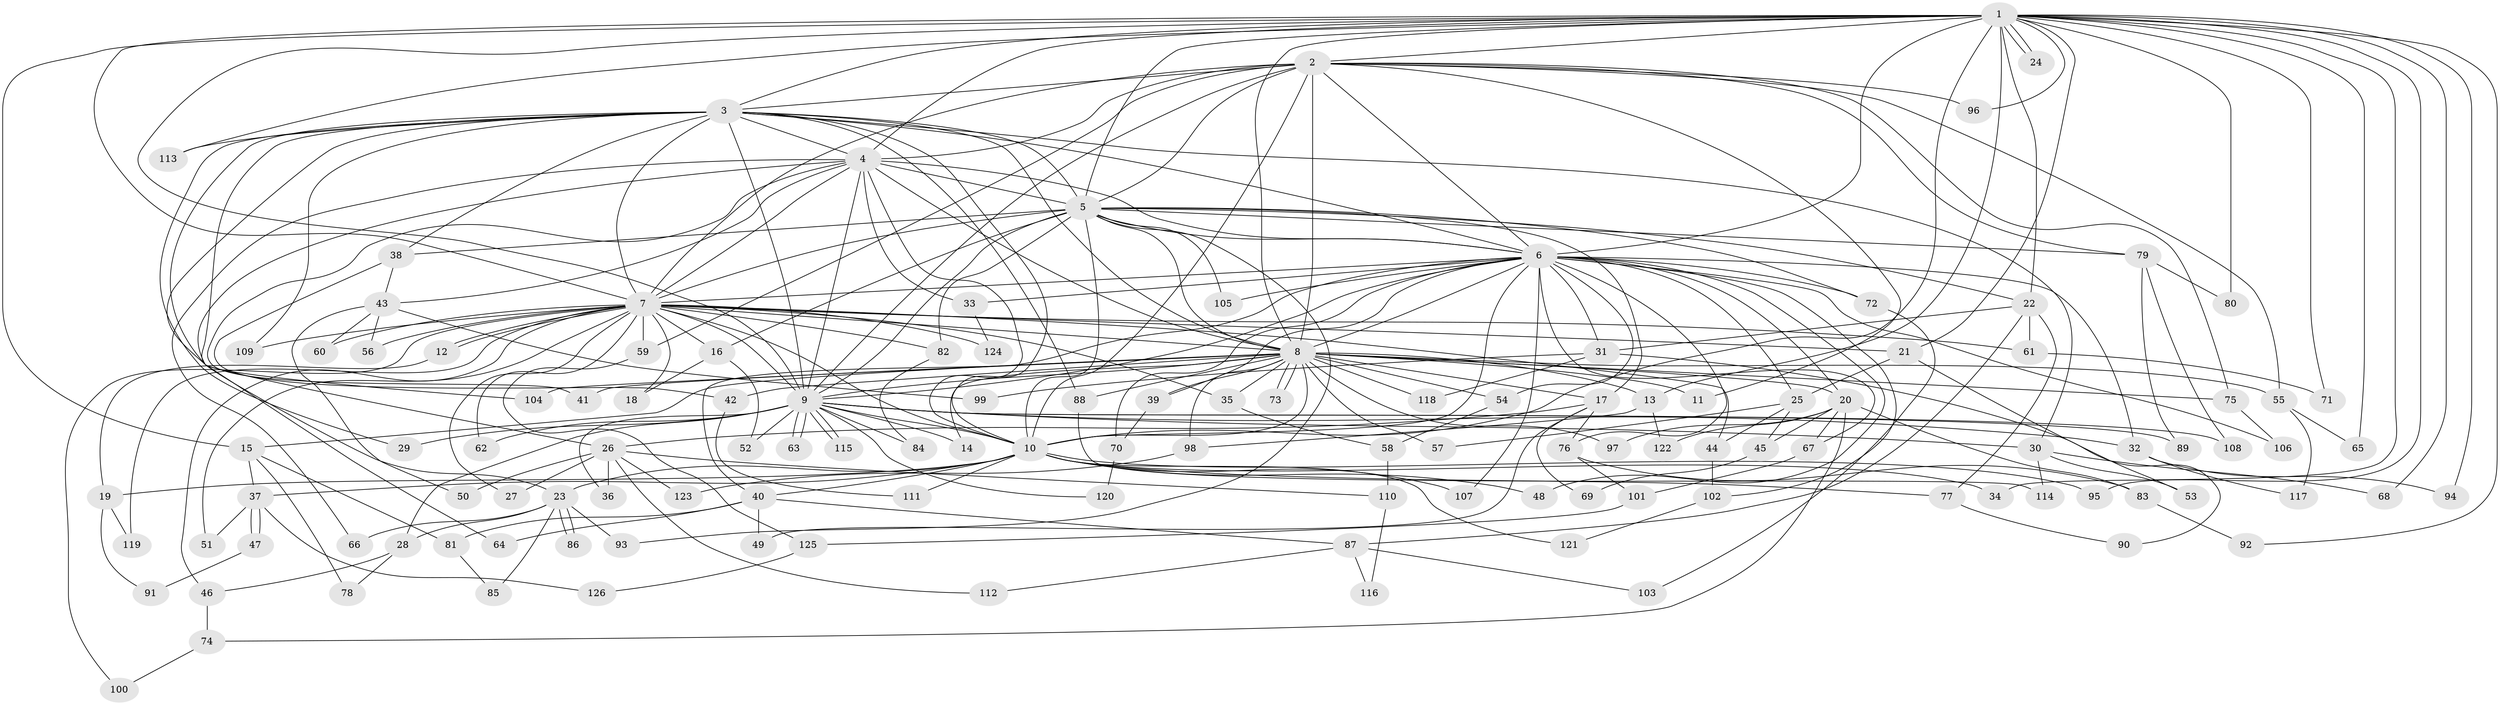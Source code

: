 // Generated by graph-tools (version 1.1) at 2025/25/03/09/25 03:25:53]
// undirected, 126 vertices, 277 edges
graph export_dot {
graph [start="1"]
  node [color=gray90,style=filled];
  1;
  2;
  3;
  4;
  5;
  6;
  7;
  8;
  9;
  10;
  11;
  12;
  13;
  14;
  15;
  16;
  17;
  18;
  19;
  20;
  21;
  22;
  23;
  24;
  25;
  26;
  27;
  28;
  29;
  30;
  31;
  32;
  33;
  34;
  35;
  36;
  37;
  38;
  39;
  40;
  41;
  42;
  43;
  44;
  45;
  46;
  47;
  48;
  49;
  50;
  51;
  52;
  53;
  54;
  55;
  56;
  57;
  58;
  59;
  60;
  61;
  62;
  63;
  64;
  65;
  66;
  67;
  68;
  69;
  70;
  71;
  72;
  73;
  74;
  75;
  76;
  77;
  78;
  79;
  80;
  81;
  82;
  83;
  84;
  85;
  86;
  87;
  88;
  89;
  90;
  91;
  92;
  93;
  94;
  95;
  96;
  97;
  98;
  99;
  100;
  101;
  102;
  103;
  104;
  105;
  106;
  107;
  108;
  109;
  110;
  111;
  112;
  113;
  114;
  115;
  116;
  117;
  118;
  119;
  120;
  121;
  122;
  123;
  124;
  125;
  126;
  1 -- 2;
  1 -- 3;
  1 -- 4;
  1 -- 5;
  1 -- 6;
  1 -- 7;
  1 -- 8;
  1 -- 9;
  1 -- 10;
  1 -- 13;
  1 -- 15;
  1 -- 21;
  1 -- 22;
  1 -- 24;
  1 -- 24;
  1 -- 34;
  1 -- 65;
  1 -- 68;
  1 -- 71;
  1 -- 80;
  1 -- 92;
  1 -- 94;
  1 -- 95;
  1 -- 96;
  1 -- 113;
  2 -- 3;
  2 -- 4;
  2 -- 5;
  2 -- 6;
  2 -- 7;
  2 -- 8;
  2 -- 9;
  2 -- 10;
  2 -- 11;
  2 -- 55;
  2 -- 59;
  2 -- 75;
  2 -- 79;
  2 -- 96;
  3 -- 4;
  3 -- 5;
  3 -- 6;
  3 -- 7;
  3 -- 8;
  3 -- 9;
  3 -- 10;
  3 -- 23;
  3 -- 26;
  3 -- 29;
  3 -- 30;
  3 -- 38;
  3 -- 88;
  3 -- 104;
  3 -- 109;
  3 -- 113;
  4 -- 5;
  4 -- 6;
  4 -- 7;
  4 -- 8;
  4 -- 9;
  4 -- 10;
  4 -- 33;
  4 -- 41;
  4 -- 43;
  4 -- 64;
  4 -- 66;
  5 -- 6;
  5 -- 7;
  5 -- 8;
  5 -- 9;
  5 -- 10;
  5 -- 16;
  5 -- 17;
  5 -- 22;
  5 -- 38;
  5 -- 72;
  5 -- 79;
  5 -- 82;
  5 -- 93;
  5 -- 105;
  6 -- 7;
  6 -- 8;
  6 -- 9;
  6 -- 10;
  6 -- 20;
  6 -- 25;
  6 -- 31;
  6 -- 32;
  6 -- 33;
  6 -- 39;
  6 -- 40;
  6 -- 48;
  6 -- 54;
  6 -- 67;
  6 -- 70;
  6 -- 72;
  6 -- 76;
  6 -- 102;
  6 -- 105;
  6 -- 106;
  6 -- 107;
  7 -- 8;
  7 -- 9;
  7 -- 10;
  7 -- 12;
  7 -- 12;
  7 -- 16;
  7 -- 18;
  7 -- 21;
  7 -- 27;
  7 -- 35;
  7 -- 44;
  7 -- 46;
  7 -- 51;
  7 -- 56;
  7 -- 59;
  7 -- 60;
  7 -- 61;
  7 -- 62;
  7 -- 82;
  7 -- 100;
  7 -- 109;
  7 -- 119;
  7 -- 124;
  8 -- 9;
  8 -- 10;
  8 -- 11;
  8 -- 13;
  8 -- 14;
  8 -- 15;
  8 -- 17;
  8 -- 20;
  8 -- 35;
  8 -- 39;
  8 -- 41;
  8 -- 42;
  8 -- 54;
  8 -- 55;
  8 -- 57;
  8 -- 73;
  8 -- 73;
  8 -- 75;
  8 -- 88;
  8 -- 97;
  8 -- 98;
  8 -- 104;
  8 -- 118;
  9 -- 10;
  9 -- 14;
  9 -- 28;
  9 -- 29;
  9 -- 30;
  9 -- 32;
  9 -- 36;
  9 -- 52;
  9 -- 62;
  9 -- 63;
  9 -- 63;
  9 -- 84;
  9 -- 89;
  9 -- 108;
  9 -- 115;
  9 -- 115;
  9 -- 120;
  10 -- 19;
  10 -- 23;
  10 -- 34;
  10 -- 37;
  10 -- 40;
  10 -- 48;
  10 -- 77;
  10 -- 95;
  10 -- 107;
  10 -- 111;
  10 -- 121;
  12 -- 19;
  13 -- 98;
  13 -- 122;
  15 -- 37;
  15 -- 78;
  15 -- 81;
  16 -- 18;
  16 -- 52;
  17 -- 26;
  17 -- 49;
  17 -- 69;
  17 -- 76;
  19 -- 91;
  19 -- 119;
  20 -- 45;
  20 -- 67;
  20 -- 74;
  20 -- 83;
  20 -- 97;
  20 -- 122;
  21 -- 25;
  21 -- 53;
  22 -- 31;
  22 -- 61;
  22 -- 77;
  22 -- 87;
  23 -- 28;
  23 -- 66;
  23 -- 85;
  23 -- 86;
  23 -- 86;
  23 -- 93;
  25 -- 44;
  25 -- 45;
  25 -- 57;
  26 -- 27;
  26 -- 36;
  26 -- 50;
  26 -- 110;
  26 -- 112;
  26 -- 123;
  28 -- 46;
  28 -- 78;
  30 -- 53;
  30 -- 68;
  30 -- 114;
  31 -- 90;
  31 -- 99;
  31 -- 118;
  32 -- 94;
  32 -- 117;
  33 -- 124;
  35 -- 58;
  37 -- 47;
  37 -- 47;
  37 -- 51;
  37 -- 126;
  38 -- 42;
  38 -- 43;
  39 -- 70;
  40 -- 49;
  40 -- 64;
  40 -- 81;
  40 -- 87;
  42 -- 111;
  43 -- 50;
  43 -- 56;
  43 -- 60;
  43 -- 99;
  44 -- 102;
  45 -- 69;
  46 -- 74;
  47 -- 91;
  54 -- 58;
  55 -- 65;
  55 -- 117;
  58 -- 110;
  59 -- 125;
  61 -- 71;
  67 -- 101;
  70 -- 120;
  72 -- 103;
  74 -- 100;
  75 -- 106;
  76 -- 83;
  76 -- 101;
  77 -- 90;
  79 -- 80;
  79 -- 89;
  79 -- 108;
  81 -- 85;
  82 -- 84;
  83 -- 92;
  87 -- 103;
  87 -- 112;
  87 -- 116;
  88 -- 114;
  98 -- 123;
  101 -- 125;
  102 -- 121;
  110 -- 116;
  125 -- 126;
}
